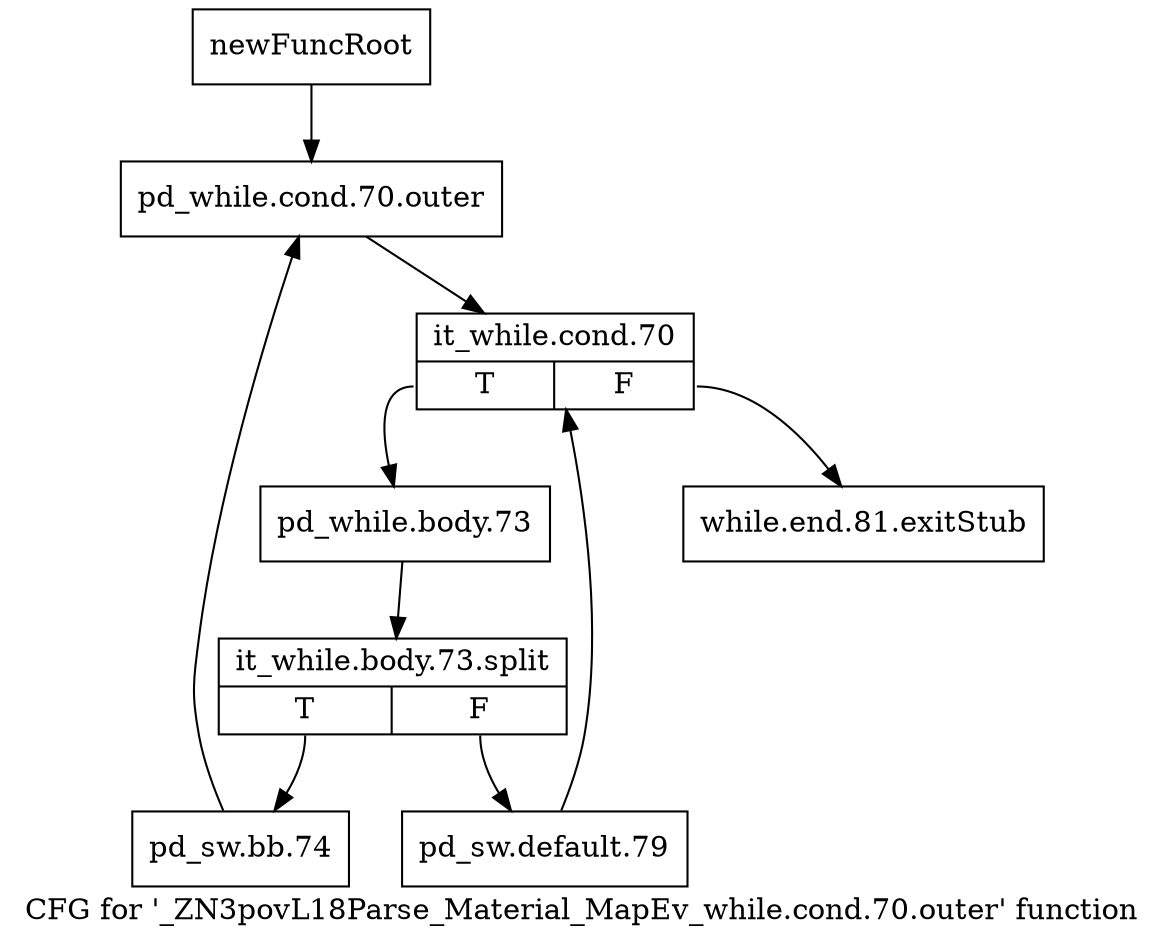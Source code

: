 digraph "CFG for '_ZN3povL18Parse_Material_MapEv_while.cond.70.outer' function" {
	label="CFG for '_ZN3povL18Parse_Material_MapEv_while.cond.70.outer' function";

	Node0x2960550 [shape=record,label="{newFuncRoot}"];
	Node0x2960550 -> Node0x29605f0;
	Node0x29605a0 [shape=record,label="{while.end.81.exitStub}"];
	Node0x29605f0 [shape=record,label="{pd_while.cond.70.outer}"];
	Node0x29605f0 -> Node0x2960640;
	Node0x2960640 [shape=record,label="{it_while.cond.70|{<s0>T|<s1>F}}"];
	Node0x2960640:s0 -> Node0x2960690;
	Node0x2960640:s1 -> Node0x29605a0;
	Node0x2960690 [shape=record,label="{pd_while.body.73}"];
	Node0x2960690 -> Node0x3907960;
	Node0x3907960 [shape=record,label="{it_while.body.73.split|{<s0>T|<s1>F}}"];
	Node0x3907960:s0 -> Node0x2960730;
	Node0x3907960:s1 -> Node0x29606e0;
	Node0x29606e0 [shape=record,label="{pd_sw.default.79}"];
	Node0x29606e0 -> Node0x2960640;
	Node0x2960730 [shape=record,label="{pd_sw.bb.74}"];
	Node0x2960730 -> Node0x29605f0;
}
